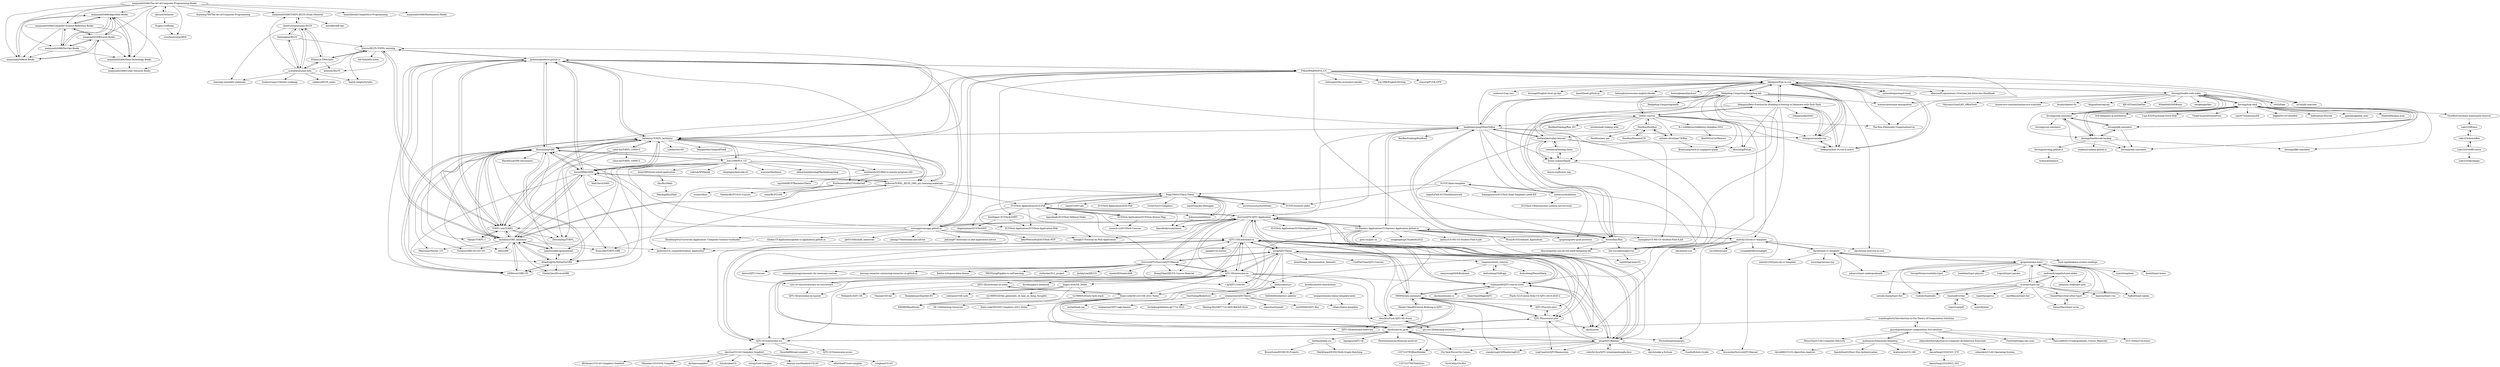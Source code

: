 digraph G {
"manjunath5496/The-Art-of-Computer-Programming-Books" -> "manjunath5496/Algorithm-Books"
"manjunath5496/The-Art-of-Computer-Programming-Books" -> "manjunath5496/Computer-Science-Reference-Books"
"manjunath5496/The-Art-of-Computer-Programming-Books" -> "manjunath5496/Linux-Books"
"manjunath5496/The-Art-of-Computer-Programming-Books" -> "djtrack16/thyme"
"manjunath5496/The-Art-of-Computer-Programming-Books" -> "manjunath5496/DevOps-Books"
"manjunath5496/The-Art-of-Computer-Programming-Books" -> "liujiming789/The-Art-of-Computer-Programming"
"manjunath5496/The-Art-of-Computer-Programming-Books" -> "manjunath5496/AI-Books"
"manjunath5496/The-Art-of-Computer-Programming-Books" -> "manjunath5496/Data-Technology-Books"
"manjunath5496/The-Art-of-Computer-Programming-Books" -> "manjunath5496/TOEFL-IELTS-Study-Material"
"manjunath5496/The-Art-of-Computer-Programming-Books" -> "manishbisht/Competitive-Programming" ["e"=1]
"manjunath5496/The-Art-of-Computer-Programming-Books" -> "manjunath5496/Mathematics-Books"
"manjunath5496/The-Art-of-Computer-Programming-Books" -> "srowhani/comp2804"
"Hedgehog-Computing/hedgehog-lab" -> "Hedgehog-Computing/math"
"Hedgehog-Computing/hedgehog-lab" -> "lidangzzz/Best-Practice-for-Building-A-Startup-in-Delaware-with-Tech-Tools"
"Hedgehog-Computing/hedgehog-lab" -> "lidangzzz/How-to-run"
"Hedgehog-Computing/hedgehog-lab" -> "lengfengwujing/IWantToRun"
"Hedgehog-Computing/hedgehog-lab" -> "huitaoshen/valley-beyond"
"Hedgehog-Computing/hedgehog-lab" -> "lidangzzz/canada-run"
"Hedgehog-Computing/hedgehog-lab" -> "skyzh/type-exercise-in-rust" ["e"=1]
"Hedgehog-Computing/hedgehog-lab" -> "boism-org/northpole"
"Hedgehog-Computing/hedgehog-lab" -> "bboczeng/why-you-do-not-need-hedgehog-lab"
"Hedgehog-Computing/hedgehog-lab" -> "lidangzzz/how-to-run-Q-and-A"
"Hedgehog-Computing/hedgehog-lab" -> "forrestbao/Run"
"Hedgehog-Computing/hedgehog-lab" -> "the-run-philosophy/run"
"Hedgehog-Computing/hedgehog-lab" -> "bboczeng/PyLab"
"Hedgehog-Computing/hedgehog-lab" -> "acacess/awesome-immigration" ["e"=1]
"Hedgehog-Computing/hedgehog-lab" -> "matchy233/chi-cv-template"
"F4bwDP6a6W/FLY_US" -> "Jackwire/Jackwire.github.io"
"F4bwDP6a6W/FLY_US" -> "zhanglj37/Tutorial-on-PhD-Application" ["e"=1]
"F4bwDP6a6W/FLY_US" -> "hehonghui/the-economist-ebooks" ["e"=1]
"F4bwDP6a6W/FLY_US" -> "zu1k/zlib-searcher" ["e"=1]
"F4bwDP6a6W/FLY_US" -> "xuxiaodong/usingcli-book" ["e"=1]
"F4bwDP6a6W/FLY_US" -> "csmsapp/csmsapp.github.io"
"F4bwDP6a6W/FLY_US" -> "yzy1996/English-Writing" ["e"=1]
"F4bwDP6a6W/FLY_US" -> "acacess/awesome-immigration" ["e"=1]
"F4bwDP6a6W/FLY_US" -> "Zhouzhiling/GRE"
"F4bwDP6a6W/FLY_US" -> "comwrg/FUCK-GFW" ["e"=1]
"F4bwDP6a6W/FLY_US" -> "laylalaisy/TOEFL_laylalaisy"
"F4bwDP6a6W/FLY_US" -> "eliaszon/Programmers-Overseas-Job-Interview-Handbook" ["e"=1]
"F4bwDP6a6W/FLY_US" -> "lidangzzz/How-to-run"
"F4bwDP6a6W/FLY_US" -> "liurui39660/3000"
"F4bwDP6a6W/FLY_US" -> "forrestbao/Run"
"huitaoshen/valley-beyond" -> "1e0ndavid/bozeng-zhihu"
"huitaoshen/valley-beyond" -> "boism-org/northpole"
"huitaoshen/valley-beyond" -> "the-run-philosophy/run"
"huitaoshen/valley-beyond" -> "bboczeng/PyLab"
"huitaoshen/valley-beyond" -> "lengfengwujing/IWantToRun"
"huitaoshen/valley-beyond" -> "forrestbao/Run"
"ilovexjp/health-code-index" -> "ilovexjp/trip-card"
"ilovexjp/health-code-index" -> "XJP-GIT/AntiZhaPian" ["e"=1]
"ilovexjp/health-code-index" -> "ilovexjp/ykm-simulator"
"ilovexjp/health-code-index" -> "ilovexjp/jkb-simulator"
"ilovexjp/health-code-index" -> "lidangzzz/How-to-run"
"ilovexjp/health-code-index" -> "zu1k/zlib-searcher" ["e"=1]
"ilovexjp/health-code-index" -> "The-Run-Philosophy-Organization/run" ["e"=1]
"ilovexjp/health-code-index" -> "tw93/Pake" ["e"=1]
"ilovexjp/health-code-index" -> "WhaleFell/SMSBoom" ["e"=1]
"ilovexjp/health-code-index" -> "net4people/bbs" ["e"=1]
"ilovexjp/health-code-index" -> "OdysseusYuan/LKY_OfficeTools" ["e"=1]
"ilovexjp/health-code-index" -> "immersive-translate/immersive-translate" ["e"=1]
"ilovexjp/health-code-index" -> "ilovexjp/healthcode-backup"
"ilovexjp/health-code-index" -> "ihciah/shadow-tls" ["e"=1]
"ilovexjp/health-code-index" -> "klzgrad/naiveproxy" ["e"=1]
"lidangzzz/How-to-run" -> "lidangzzz/how-to-run-Q-and-A"
"lidangzzz/How-to-run" -> "The-Run-Philosophy-Organization/run" ["e"=1]
"lidangzzz/How-to-run" -> "lidangzzz/canada-run"
"lidangzzz/How-to-run" -> "eliaszon/Programmers-Overseas-Job-Interview-Handbook" ["e"=1]
"lidangzzz/How-to-run" -> "better-run/run"
"lidangzzz/How-to-run" -> "yeahwu/v2ray-wss" ["e"=1]
"lidangzzz/How-to-run" -> "lidangzzz/Best-Practice-for-Building-A-Startup-in-Delaware-with-Tech-Tools"
"lidangzzz/How-to-run" -> "byoungd/English-level-up-tips" ["e"=1]
"lidangzzz/How-to-run" -> "haoel/haoel.github.io" ["e"=1]
"lidangzzz/How-to-run" -> "tw93/Pake" ["e"=1]
"lidangzzz/How-to-run" -> "ilovexjp/health-code-index"
"lidangzzz/How-to-run" -> "xuxiaodong/usingcli-book" ["e"=1]
"lidangzzz/How-to-run" -> "hehonghui/awesome-english-ebooks" ["e"=1]
"lidangzzz/How-to-run" -> "Hedgehog-Computing/hedgehog-lab"
"lidangzzz/How-to-run" -> "bumingbaipod/podcast" ["e"=1]
"SurviveSJTU/SurviveSJTUManual" -> "SurviveSJTU/SJTU-Application"
"SurviveSJTU/SurviveSJTUManual" -> "sjtug/SJTUThesis"
"SurviveSJTU/SurviveSJTUManual" -> "SJTU-SE/awesome-se"
"SurviveSJTU/SurviveSJTUManual" -> "SJTU-CSE/awesome-cs"
"SurviveSJTU/SurviveSJTUManual" -> "conanhujinming/comments-for-awesome-courses" ["e"=1]
"SurviveSJTU/SurviveSJTUManual" -> "SUSTech-Application/2019-Fall"
"SurviveSJTU/SurviveSJTUManual" -> "missing-semester-cn/missing-semester-cn.github.io" ["e"=1]
"SurviveSJTU/SurviveSJTUManual" -> "kxxwz/SJTU-Courses" ["e"=1]
"SurviveSJTU/SurviveSJTUManual" -> "c-hj/SJTU-Courses" ["e"=1]
"SurviveSJTU/SurviveSJTUManual" -> "Keldos-Li/typora-latex-theme" ["e"=1]
"SurviveSJTU/SurviveSJTUManual" -> "PKUFlyingPig/pku-cs-self-learning" ["e"=1]
"SurviveSJTU/SurviveSJTUManual" -> "stellarkey/912_project" ["e"=1]
"SurviveSJTU/SurviveSJTUManual" -> "ZhangYikaii/NJUCS-Course-Material" ["e"=1]
"SurviveSJTU/SurviveSJTUManual" -> "JackeyLea/NJUCS" ["e"=1]
"SurviveSJTU/SurviveSJTUManual" -> "xiaolei565/aimto408" ["e"=1]
"ilovexjp/healthcode-backup" -> "ilovexjp/trip-card"
"ilovexjp/healthcode-backup" -> "ilovexjp/ilovexjp.github.io"
"ilovexjp/healthcode-backup" -> "ilovexjp/ykm-simulator"
"ilovexjp/healthcode-backup" -> "ilovexjp/skm-simulator"
"ilovexjp/healthcode-backup" -> "ilovexjp/jkb-simulator"
"ilovexjp/healthcode-backup" -> "ilovexjp/tfjkt-simulator"
"ilovexjp/healthcode-backup" -> "yuekma/yuekma.github.io"
"MXWXZ/sjtu-automata" -> "SJTU-Plus/course-plus"
"MXWXZ/sjtu-automata" -> "skyzh/canvas_grab"
"MXWXZ/sjtu-automata" -> "wanderingd19/WanderingD19"
"MXWXZ/sjtu-automata" -> "Daniel-ChenJH/Course-Bullying-in-SJTU"
"MXWXZ/sjtu-automata" -> "SJTU-Plus/sjtu-plus"
"MXWXZ/sjtu-automata" -> "Galaxies99/SJTU-course-notes"
"MXWXZ/sjtu-automata" -> "SJTU-CSE/awesome-cs"
"SJTU-CSE/awesome-cs" -> "Galaxies99/SJTU-course-notes"
"SJTU-CSE/awesome-cs" -> "SJTU-SE/awesome-se"
"SJTU-CSE/awesome-cs" -> "MXWXZ/sjtu-automata"
"SJTU-CSE/awesome-cs" -> "sjtug/SJTUBeamer"
"SJTU-CSE/awesome-cs" -> "SurviveSJTU/SJTU-Application"
"SJTU-CSE/awesome-cs" -> "sjtu-se-courseware/sjtu-se-courseware"
"SJTU-CSE/awesome-cs" -> "skyzh/canvas_grab"
"SJTU-CSE/awesome-cs" -> "skyzh/notes"
"SJTU-CSE/awesome-cs" -> "kxxwz/SJTU-Courses" ["e"=1]
"SJTU-CSE/awesome-cs" -> "SJTU-Plus/course-plus"
"SJTU-CSE/awesome-cs" -> "SJTU-SCS/awesome-scs"
"SJTU-CSE/awesome-cs" -> "pangbo13/Courses"
"SJTU-CSE/awesome-cs" -> "c-hj/SJTU-Courses" ["e"=1]
"SJTU-CSE/awesome-cs" -> "sjtug/SJTUThesis"
"SJTU-CSE/awesome-cs" -> "SJTU-Plus/sjtu-plus"
"CS-Masters-Application/CS-Masters-Application.github.io" -> "SurviveSJTU/SJTU-Application"
"CS-Masters-Application/CS-Masters-Application.github.io" -> "matchy233/chi-cv-template"
"CS-Masters-Application/CS-Masters-Application.github.io" -> "lengfengwujing/IWantToRun"
"CS-Masters-Application/CS-Masters-Application.github.io" -> "upupming/new-grad-positions" ["e"=1]
"CS-Masters-Application/CS-Masters-Application.github.io" -> "yiyangiliu/US-MS-CS-Student-Find-A-Job"
"CS-Masters-Application/CS-Masters-Application.github.io" -> "Wuziyi616/Graduate_Application" ["e"=1]
"CS-Masters-Application/CS-Masters-Application.github.io" -> "Kami-code/SE124-CSE-2021-Notes"
"CS-Masters-Application/CS-Masters-Application.github.io" -> "gsoc-cn/gsoc-cn" ["e"=1]
"CS-Masters-Application/CS-Masters-Application.github.io" -> "forrestbao/Run"
"CS-Masters-Application/CS-Masters-Application.github.io" -> "shenhliu/Fuck-SJTU-ML-Exam"
"CS-Masters-Application/CS-Masters-Application.github.io" -> "Galaxies99/SJTU-course-notes"
"CS-Masters-Application/CS-Masters-Application.github.io" -> "zengkaipeng/CSLabInfo2022" ["e"=1]
"CS-Masters-Application/CS-Masters-Application.github.io" -> "sjtug/SJTUBeamer"
"CS-Masters-Application/CS-Masters-Application.github.io" -> "wph95/bayarea101"
"CS-Masters-Application/CS-Masters-Application.github.io" -> "ianliuy/US-MS-CS-Student-Find-A-Job"
"FemRun/FemRun" -> "FemRun/FeministCN"
"FemRun/FemRun" -> "alibaba-developer78/Run"
"FemRun/FemRun" -> "FemRun/new-pac"
"FemRun/FemRun" -> "better-run/run"
"Jackwire/Jackwire.github.io" -> "TOEFL-win/TOEFL"
"Jackwire/Jackwire.github.io" -> "lymzzu/IELTS-TOFEL-learning"
"Jackwire/Jackwire.github.io" -> "Zhouzhiling/GRE"
"Jackwire/Jackwire.github.io" -> "laylalaisy/TOEFL_laylalaisy"
"Jackwire/Jackwire.github.io" -> "Jackwire/US_computerScience_application"
"Jackwire/Jackwire.github.io" -> "MJingv/TOEFL-1"
"Jackwire/Jackwire.github.io" -> "LER0ever/GRE-CN"
"Jackwire/Jackwire.github.io" -> "laylalaisy/GRE_laylalaisy"
"Jackwire/Jackwire.github.io" -> "liurui39660/3000"
"Jackwire/Jackwire.github.io" -> "csmsapp/csmsapp.github.io"
"Jackwire/Jackwire.github.io" -> "F4bwDP6a6W/FLY_US"
"Jackwire/Jackwire.github.io" -> "AtlantixJJ/My30DayForGRE"
"TOEFL-win/TOEFL" -> "Jackwire/Jackwire.github.io"
"TOEFL-win/TOEFL" -> "laylalaisy/TOEFL_laylalaisy"
"TOEFL-win/TOEFL" -> "MJingv/TOEFL-1"
"TOEFL-win/TOEFL" -> "lymzzu/IELTS-TOFEL-learning"
"TOEFL-win/TOEFL" -> "Zhouzhiling/GRE"
"TOEFL-win/TOEFL" -> "Jackwire/US_computerScience_application"
"TOEFL-win/TOEFL" -> "laylalaisy/GRE_laylalaisy"
"TOEFL-win/TOEFL" -> "Zhouzhiling/TOEFL"
"fanhongtao/IELTS" -> "ucatal/awesome-ielts"
"fanhongtao/IELTS" -> "shah0150/awesome-IELTS"
"fanhongtao/IELTS" -> "lymzzu/IELTS-TOFEL-learning"
"better-run/run" -> "alibaba-developer78/Run"
"better-run/run" -> "FemRun/FemRun"
"better-run/run" -> "forrestbao/Run"
"better-run/run" -> "lidangzzz/How-to-run"
"better-run/run" -> "lidangzzz/Best-Practice-for-Building-A-Startup-in-Delaware-with-Tech-Tools"
"better-run/run" -> "lidangzzz/how-to-run-Q-and-A"
"better-run/run" -> "The-Run-Philosophy-Organization/run" ["e"=1]
"better-run/run" -> "BranLiang/work-in-singapore-guide"
"better-run/run" -> "R-r-riddikulus/riddikulus-shanghai-2022"
"better-run/run" -> "huitaoshen/valley-beyond"
"better-run/run" -> "ixinzhi/male-wakeup-wiki" ["e"=1]
"better-run/run" -> "BaoBaoDualang/Run_EU" ["e"=1]
"better-run/run" -> "lidangzzz/canada-run"
"better-run/run" -> "lengfengwujing/IWantToRun"
"sjtug/SJTUThesis" -> "sjtug/SJTUBeamer"
"sjtug/SJTUThesis" -> "SJTU-SE/awesome-se"
"sjtug/SJTUThesis" -> "SurviveSJTU/SurviveSJTUManual"
"sjtug/SJTUThesis" -> "SJTU-CSE/awesome-cs"
"sjtug/SJTUThesis" -> "Galaxies99/SJTU-course-notes"
"sjtug/SJTUThesis" -> "MXWXZ/sjtu-automata"
"sjtug/SJTUThesis" -> "SurviveSJTU/SJTU-Application"
"sjtug/SJTUThesis" -> "skyzh/canvas_grab"
"sjtug/SJTUThesis" -> "SJTU-SCS/awesome-scs"
"sjtug/SJTUThesis" -> "c-hj/SJTU-Courses" ["e"=1]
"sjtug/SJTUThesis" -> "laohyx/electsys"
"sjtug/SJTUThesis" -> "bcmi/Image_Harmonization_Datasets" ["e"=1]
"sjtug/SJTUThesis" -> "LinguoLi/mnist_tutorial"
"sjtug/SJTUThesis" -> "CoolPhilChen/SJTU-Courses" ["e"=1]
"sjtug/SJTUThesis" -> "SJTU-Plus/course-plus"
"Daniel-ChenJH/Course-Bullying-in-SJTU" -> "MXWXZ/sjtu-automata"
"Daniel-ChenJH/Course-Bullying-in-SJTU" -> "SJTU-SE/awesome-interview"
"Daniel-ChenJH/Course-Bullying-in-SJTU" -> "shenhliu/Fuck-SJTU-ML-Exam"
"ilovexjp/trip-card" -> "ilovexjp/healthcode-backup"
"ilovexjp/trip-card" -> "ilovexjp/jkb-simulator"
"ilovexjp/trip-card" -> "ilovexjp/health-code-index"
"ilovexjp/trip-card" -> "ilovexjp/ykm-simulator"
"ilovexjp/trip-card" -> "ilovexjp/skm-simulator"
"ilovexjp/trip-card" -> "lwd-temp/anti-ip-attribution" ["e"=1]
"ilovexjp/trip-card" -> "I-am-R-E/Functional-Store-Hub" ["e"=1]
"ilovexjp/trip-card" -> "OverflowCat/zhihu-watermark-remover"
"ilovexjp/trip-card" -> "VirgilClyne/GetSomeFries" ["e"=1]
"ilovexjp/trip-card" -> "ilovexjp/tfjkt-simulator"
"ilovexjp/trip-card" -> "yqc007/QuantumultX" ["e"=1]
"ilovexjp/trip-card" -> "ddgksf2013/Cuttlefish" ["e"=1]
"ilovexjp/trip-card" -> "Infatuation-Fei/rule" ["e"=1]
"ilovexjp/trip-card" -> "pplulee/appleid_auto" ["e"=1]
"ilovexjp/trip-card" -> "ManfredHu/gua-area" ["e"=1]
"iydon/sustechthesis" -> "SUSTech-CRA/awesome-sustech-service-tools"
"iydon/sustechthesis" -> "SUSTC/latex-template"
"laylalaisy/TOEFL_laylalaisy" -> "laylalaisy/GRE_laylalaisy"
"laylalaisy/TOEFL_laylalaisy" -> "TOEFL-win/TOEFL"
"laylalaisy/TOEFL_laylalaisy" -> "xiaolai/twe185" ["e"=1]
"laylalaisy/TOEFL_laylalaisy" -> "Jackwire/Jackwire.github.io"
"laylalaisy/TOEFL_laylalaisy" -> "Zhouzhiling/TOEFL"
"laylalaisy/TOEFL_laylalaisy" -> "Zhouzhiling/GRE"
"laylalaisy/TOEFL_laylalaisy" -> "Jackwire/TOFEL_IELTS_GRE_my-Learning-materials-"
"laylalaisy/TOEFL_laylalaisy" -> "KunyuHe/TOEFL-GRE"
"laylalaisy/TOEFL_laylalaisy" -> "yihui-he/TOEFL-10000-0"
"laylalaisy/TOEFL_laylalaisy" -> "liurui39660/3000"
"laylalaisy/TOEFL_laylalaisy" -> "hot13399/FLY_US"
"laylalaisy/TOEFL_laylalaisy" -> "lymzzu/IELTS-TOFEL-learning"
"laylalaisy/TOEFL_laylalaisy" -> "EtoDemerzel0427/GoAbroad"
"laylalaisy/TOEFL_laylalaisy" -> "wenhanshi/2018fall-cs-master-program-info"
"laylalaisy/TOEFL_laylalaisy" -> "Mangosteen-Yang/xdfToefl"
"manjunath5496/Computer-Science-Reference-Books" -> "manjunath5496/Algorithm-Books"
"manjunath5496/Computer-Science-Reference-Books" -> "manjunath5496/Linux-Books"
"manjunath5496/Computer-Science-Reference-Books" -> "manjunath5496/AI-Books"
"manjunath5496/Computer-Science-Reference-Books" -> "manjunath5496/DevOps-Books"
"manjunath5496/Computer-Science-Reference-Books" -> "manjunath5496/Data-Technology-Books"
"Lakr233/Kimis" -> "Lakr233/ActionBee"
"EthanLin-TWer/ielts" -> "shah0150/awesome-IELTS"
"EthanLin-TWer/ielts" -> "kbtxwer/IELTS"
"EthanLin-TWer/ielts" -> "lymzzu/IELTS-TOFEL-learning"
"EthanLin-TWer/ielts" -> "ucatal/awesome-ielts"
"shah0150/awesome-IELTS" -> "ucatal/awesome-ielts"
"shah0150/awesome-IELTS" -> "EthanLin-TWer/ielts"
"shah0150/awesome-IELTS" -> "manjunath5496/TOEFL-IELTS-Study-Material"
"shah0150/awesome-IELTS" -> "learning-zone/ielts-materials"
"shah0150/awesome-IELTS" -> "fanhongtao/IELTS"
"ucatal/awesome-ielts" -> "shah0150/awesome-IELTS"
"ucatal/awesome-ielts" -> "EthanLin-TWer/ielts"
"ucatal/awesome-ielts" -> "fanhongtao/IELTS"
"ucatal/awesome-ielts" -> "manjunath5496/TOEFL-IELTS-Study-Material"
"ucatal/awesome-ielts" -> "lymzzu/IELTS-TOFEL-learning"
"ucatal/awesome-ielts" -> "luuductrung1234/ielts-roadmap"
"ucatal/awesome-ielts" -> "learning-zone/ielts-materials"
"ucatal/awesome-ielts" -> "linesh-simplicity/ielts"
"ucatal/awesome-ielts" -> "zxdawn/IELTS_notes"
"weijianwen/SJTUThesis" -> "laohyx/electsys"
"weijianwen/SJTUThesis" -> "zry656565/SJTU-Bus"
"weijianwen/SJTUThesis" -> "weijianwen/SJTU-logo-banner"
"weijianwen/SJTUThesis" -> "hushidong/biblatex-gb7714-2015" ["e"=1]
"weijianwen/SJTUThesis" -> "stfairy/thesis-template"
"weijianwen/SJTUThesis" -> "Haixing-Hu/GBT7714-2005-BibTeX-Style" ["e"=1]
"weijianwen/SJTUThesis" -> "chenshuo/typeset" ["e"=1]
"forrestbao/Run" -> "lengfengwujing/IWantToRun"
"forrestbao/Run" -> "better-run/run"
"forrestbao/Run" -> "Jackwire/US_computerScience_application"
"forrestbao/Run" -> "the-run-philosophy/run"
"forrestbao/Run" -> "bboczeng/why-you-do-not-need-hedgehog-lab"
"ilovexjp/jkb-simulator" -> "ilovexjp/skm-simulator"
"ilovexjp/jkb-simulator" -> "ilovexjp/trip-card"
"ilovexjp/jkb-simulator" -> "ilovexjp/healthcode-backup"
"ilovexjp/jkb-simulator" -> "ilovexjp/ykm-simulator"
"lidangzzz/Best-Practice-for-Building-A-Startup-in-Delaware-with-Tech-Tools" -> "lidangzzz/canada-run"
"lidangzzz/Best-Practice-for-Building-A-Startup-in-Delaware-with-Tech-Tools" -> "lidangzzz/how-to-run-Q-and-A"
"lidangzzz/Best-Practice-for-Building-A-Startup-in-Delaware-with-Tech-Tools" -> "the-run-philosophy/run"
"lidangzzz/Best-Practice-for-Building-A-Startup-in-Delaware-with-Tech-Tools" -> "lidangzzz/How-to-run"
"lidangzzz/Best-Practice-for-Building-A-Startup-in-Delaware-with-Tech-Tools" -> "Hedgehog-Computing/hedgehog-lab"
"lidangzzz/Best-Practice-for-Building-A-Startup-in-Delaware-with-Tech-Tools" -> "better-run/run"
"lidangzzz/Best-Practice-for-Building-A-Startup-in-Delaware-with-Tech-Tools" -> "boism-org/northpole"
"lidangzzz/Best-Practice-for-Building-A-Startup-in-Delaware-with-Tech-Tools" -> "lidangzzz/fastDAO"
"lidangzzz/Best-Practice-for-Building-A-Startup-in-Delaware-with-Tech-Tools" -> "forrestbao/Run"
"lidangzzz/Best-Practice-for-Building-A-Startup-in-Delaware-with-Tech-Tools" -> "bboczeng/PyLab"
"zkysfls/20fall-" -> "Haicang/fdu20fall"
"djtrack16/thyme" -> "manjunath5496/The-Art-of-Computer-Programming-Books"
"djtrack16/thyme" -> "Eugen123/Books"
"skyzh/typst-cv-template" -> "matchy233/chi-cv-template"
"skyzh/typst-cv-template" -> "matchy233/typst-chi-cv-template"
"skyzh/typst-cv-template" -> "wusyong/resume.typ"
"skyzh/typst-cv-template" -> "qjcg/awesome-typst"
"skyzh/typst-cv-template" -> "Sunt-ing/database-system-readings" ["e"=1]
"skyzh/typst-cv-template" -> "johanvx/typst-undergradmath"
"liurui39660/3000" -> "Zhouzhiling/GRE"
"liurui39660/3000" -> "LER0ever/GRE-CN"
"liurui39660/3000" -> "laylalaisy/GRE_laylalaisy"
"liurui39660/3000" -> "laylalaisy/TOEFL_laylalaisy"
"liurui39660/3000" -> "Mad-Devil/3000"
"liurui39660/3000" -> "Jackwire/Jackwire.github.io"
"liurui39660/3000" -> "Jackwire/TOFEL_IELTS_GRE_my-Learning-materials-"
"liurui39660/3000" -> "AtlantixJJ/My30DayForGRE"
"liurui39660/3000" -> "TOEFL-win/TOEFL"
"LER0ever/GRE-CN" -> "laylalaisy/GRE_laylalaisy"
"LER0ever/GRE-CN" -> "Zhouzhiling/GRE"
"LER0ever/GRE-CN" -> "AtlantixJJ/My30DayForGRE"
"mathiasuy/Soluciones-Klenberg" -> "kratos4ever/CS-180"
"mathiasuy/Soluciones-Klenberg" -> "AaronYang2333/CSCI_570"
"mathiasuy/Soluciones-Klenberg" -> "davie890/CS102-Algorithm-Analysis"
"mathiasuy/Soluciones-Klenberg" -> "gaurangsaini/sipser-computation-3rd-solutions"
"mathiasuy/Soluciones-Klenberg" -> "SparkShen02/Easy-Duo-Authentication"
"lengfengwujing/IWantToRun" -> "forrestbao/Run"
"lengfengwujing/IWantToRun" -> "CS-Masters-Application/CS-Masters-Application.github.io"
"lengfengwujing/IWantToRun" -> "the-run-philosophy/run"
"lengfengwujing/IWantToRun" -> "BaoBaoDualang/RunRoad"
"lengfengwujing/IWantToRun" -> "Hedgehog-Computing/hedgehog-lab"
"lengfengwujing/IWantToRun" -> "huitaoshen/valley-beyond"
"lengfengwujing/IWantToRun" -> "boism-org/northpole"
"lengfengwujing/IWantToRun" -> "yiyangiliu/US-MS-CS-Student-Find-A-Job"
"lengfengwujing/IWantToRun" -> "Jackwire/Jackwire.github.io"
"lengfengwujing/IWantToRun" -> "lidangzzz/How-to-run"
"lengfengwujing/IWantToRun" -> "lidangzzz/canada-run"
"lengfengwujing/IWantToRun" -> "SurviveSJTU/SJTU-Application"
"lengfengwujing/IWantToRun" -> "laylalaisy/TOEFL_laylalaisy"
"lengfengwujing/IWantToRun" -> "zhanglj37/Tutorial-on-PhD-Application" ["e"=1]
"lengfengwujing/IWantToRun" -> "upupming/new-grad-positions" ["e"=1]
"csmsapp/csmsapp.github.io" -> "SurviveSJTU/SJTU-Application"
"csmsapp/csmsapp.github.io" -> "Jackwire/Jackwire.github.io"
"csmsapp/csmsapp.github.io" -> "jedyang97/awesome-cs-phd-application-advice" ["e"=1]
"csmsapp/csmsapp.github.io" -> "ZhenbangYou/University-Application--Computer-Science-Graduates-" ["e"=1]
"csmsapp/csmsapp.github.io" -> "Global-CS-application/global-cs-application.github.io" ["e"=1]
"csmsapp/csmsapp.github.io" -> "pb0316/thuhole_memories" ["e"=1]
"csmsapp/csmsapp.github.io" -> "F4bwDP6a6W/FLY_US"
"csmsapp/csmsapp.github.io" -> "zhanglj37/Tutorial-on-PhD-Application" ["e"=1]
"csmsapp/csmsapp.github.io" -> "Jackwire/US_computerScience_application"
"csmsapp/csmsapp.github.io" -> "SJTU-CSE/awesome-cs"
"csmsapp/csmsapp.github.io" -> "Zhouzhiling/GRE"
"csmsapp/csmsapp.github.io" -> "liurui39660/3000"
"csmsapp/csmsapp.github.io" -> "pliang279/awesome-phd-advice" ["e"=1]
"MJingv/TOEFL-1" -> "TOEFL-win/TOEFL"
"Zhouzhiling/GRE" -> "laylalaisy/GRE_laylalaisy"
"Zhouzhiling/GRE" -> "LER0ever/GRE-CN"
"Zhouzhiling/GRE" -> "Jackwire/Jackwire.github.io"
"Zhouzhiling/GRE" -> "AtlantixJJ/My30DayForGRE"
"Zhouzhiling/GRE" -> "TOEFL-win/TOEFL"
"Zhouzhiling/GRE" -> "liurui39660/3000"
"Zhouzhiling/GRE" -> "laylalaisy/TOEFL_laylalaisy"
"Zhouzhiling/GRE" -> "Zhouzhiling/TOEFL"
"Zhouzhiling/GRE" -> "Maecenas/Master_US"
"Zhouzhiling/GRE" -> "HaroldLiuJ/GRE-Documents"
"Zhouzhiling/GRE" -> "jaimezwalker/grematerial"
"Zhouzhiling/GRE" -> "hot13399/FLY_US"
"Zhouzhiling/GRE" -> "YuYanzy/GRE-GO-GO-GO-"
"Zhouzhiling/GRE" -> "xbfu/GRE"
"Zhouzhiling/GRE" -> "Jackwire/TOFEL_IELTS_GRE_my-Learning-materials-"
"SUSTech-Application/2019-Fall" -> "Peng-YM/SUSTech-Thesis"
"SUSTech-Application/2019-Fall" -> "SurviveSJTU/SJTU-Application"
"SUSTech-Application/2019-Fall" -> "SUSTech-Application/SUSTech-Alumni-Map"
"SUSTech-Application/2019-Fall" -> "SUSTech-Application/SUSTech-Application-Wiki"
"SUSTech-Application/2019-Fall" -> "shigexiaohao/SUSTechWtf"
"SUSTech-Application/2019-Fall" -> "Intelligent-SUSTech/ZHXY"
"SUSTech-Application/2019-Fall" -> "sustech-sz/SUSTech-Courses"
"SUSTech-Application/2019-Fall" -> "Spacebody/SUSTech-Defense-Slides"
"SUSTech-Application/2019-Fall" -> "Spacebody/sustcthesis"
"SUSTech-Application/2019-Fall" -> "Iydon/sustechthesis"
"SurviveSJTU/SJTU-Application" -> "SurviveSJTU/SurviveSJTUManual"
"SurviveSJTU/SJTU-Application" -> "SUSTech-Application/2019-Fall"
"SurviveSJTU/SJTU-Application" -> "SJTU-CSE/awesome-cs"
"SurviveSJTU/SJTU-Application" -> "SUSTech-Application/SUSTechapplication"
"SurviveSJTU/SJTU-Application" -> "brucechin/SurviveSJTUManual"
"SurviveSJTU/SJTU-Application" -> "CS-Masters-Application/CS-Masters-Application.github.io"
"SurviveSJTU/SJTU-Application" -> "sjtug/SJTUBeamer"
"SurviveSJTU/SJTU-Application" -> "csmsapp/csmsapp.github.io"
"SurviveSJTU/SJTU-Application" -> "ZhangYikaii/NJUCS-Course-Material" ["e"=1]
"SurviveSJTU/SJTU-Application" -> "SJTU-Plus/course-plus"
"SurviveSJTU/SJTU-Application" -> "sjtug/SJTUThesis"
"SurviveSJTU/SJTU-Application" -> "SJTU-SE/awesome-se"
"SurviveSJTU/SJTU-Application" -> "TOEFL-win/TOEFL"
"SurviveSJTU/SJTU-Application" -> "SJTU-SCS/awesome-scs"
"SurviveSJTU/SJTU-Application" -> "shenhliu/Fuck-SJTU-ML-Exam"
"colorful-liyu/SJTU-ziranbianzhengfa-docs" -> "sjtug/SJTUBeamer"
"yihui-he/TOEFL-10000-0" -> "laylalaisy/TOEFL_laylalaisy"
"yihui-he/TOEFL-10000-0" -> "Zhouzhiling/TOEFL"
"yihui-he/TOEFL-10000-0" -> "yihui-he/TOEFL-10000-5"
"yihui-he/TOEFL-10000-0" -> "TOEFL-win/TOEFL"
"gaurangsaini/sipser-computation-3rd-solutions" -> "ryandougherty/Introduction-to-the-Theory-of-Computation-Solutions"
"gaurangsaini/sipser-computation-3rd-solutions" -> "mathiasuy/Soluciones-Klenberg"
"gaurangsaini/sipser-computation-3rd-solutions" -> "cebarobot/Introduction-to-Computer-Architecture-Exercises"
"gaurangsaini/sipser-computation-3rd-solutions" -> "TimeSea05/gpa-calc-ucas"
"gaurangsaini/sipser-computation-3rd-solutions" -> "Therock90421/Undergraduate_Course_Materials"
"gaurangsaini/sipser-computation-3rd-solutions" -> "GUC-Notes/CS4-notes"
"gaurangsaini/sipser-computation-3rd-solutions" -> "RenzoTsai/UCAS-Computer-Network"
"hot13399/FLY_US" -> "laylalaisy/TOEFL_laylalaisy"
"hot13399/FLY_US" -> "wenhanshi/2018fall-cs-master-program-info"
"hot13399/FLY_US" -> "Zhouzhiling/GRE"
"hot13399/FLY_US" -> "AtlantixJJ/My30DayForGRE"
"hot13399/FLY_US" -> "jaimezwalker/grematerial"
"hot13399/FLY_US" -> "laylalaisy/GRE_laylalaisy"
"hot13399/FLY_US" -> "liurui39660/3000"
"hot13399/FLY_US" -> "Jackwire/TOFEL_IELTS_GRE_my-Learning-materials-"
"hot13399/FLY_US" -> "wdxtub/WDXpeak" ["e"=1]
"hot13399/FLY_US" -> "ArayCHN/Grad-school-application"
"hot13399/FLY_US" -> "LER0ever/GRE-CN"
"hot13399/FLY_US" -> "skygragon/leetcode-cli" ["e"=1]
"hot13399/FLY_US" -> "EtoDemerzel0427/GoAbroad"
"hot13399/FLY_US" -> "xueruini/thuthesis" ["e"=1]
"hot13399/FLY_US" -> "allmachinelearning/MachineLearning" ["e"=1]
"Jackwire/TOFEL_IELTS_GRE_my-Learning-materials-" -> "laylalaisy/TOEFL_laylalaisy"
"Jackwire/TOFEL_IELTS_GRE_my-Learning-materials-" -> "laylalaisy/GRE_laylalaisy"
"Jackwire/TOFEL_IELTS_GRE_my-Learning-materials-" -> "Peng-YM/SUSTech-Thesis"
"Jackwire/TOFEL_IELTS_GRE_my-Learning-materials-" -> "liurui39660/3000"
"Jackwire/TOFEL_IELTS_GRE_my-Learning-materials-" -> "SUSTech-Application/2019-Fall"
"Jackwire/TOFEL_IELTS_GRE_my-Learning-materials-" -> "KunyuHe/TOEFL-GRE"
"OverflowCat/zhihu-watermark-remover" -> "Lakr233/Kimis"
"Intelligent-SUSTech/ZHXY" -> "SUSTech-Application/SUSTech-Application-Wiki"
"Intelligent-SUSTech/ZHXY" -> "shigexiaohao/SUSTechWtf"
"LinguoLi/mnist_tutorial" -> "duducheng/2048-api"
"LinguoLi/mnist_tutorial" -> "duducheng/DenseSharp"
"LinguoLi/mnist_tutorial" -> "seanywang0408/Kickstart"
"tx19980520/the_generality_of_mao_ze_dong_thoughts" -> "WXM99/ReadNotes"
"SUSTech-Application/SUSTech-Alumni-Map" -> "sustech-sz/SUSTech-Courses"
"shigexiaohao/SUSTechWtf" -> "JohnWestonNull/SUSTech.WTF"
"laylalaisy/GRE_laylalaisy" -> "laylalaisy/TOEFL_laylalaisy"
"laylalaisy/GRE_laylalaisy" -> "Zhouzhiling/GRE"
"laylalaisy/GRE_laylalaisy" -> "LER0ever/GRE-CN"
"laylalaisy/GRE_laylalaisy" -> "jaimezwalker/grematerial"
"laylalaisy/GRE_laylalaisy" -> "Maecenas/Master_US"
"laylalaisy/GRE_laylalaisy" -> "AtlantixJJ/My30DayForGRE"
"laylalaisy/GRE_laylalaisy" -> "KunyuHe/TOEFL-GRE"
"laylalaisy/GRE_laylalaisy" -> "YuYanzy/GRE-GO-GO-GO-"
"laylalaisy/GRE_laylalaisy" -> "liurui39660/3000"
"laylalaisy/GRE_laylalaisy" -> "GindaChen/DivorceGRE"
"laylalaisy/GRE_laylalaisy" -> "xbfu/GRE"
"laylalaisy/GRE_laylalaisy" -> "TOEFL-win/TOEFL"
"laylalaisy/GRE_laylalaisy" -> "Jackwire/Jackwire.github.io"
"laylalaisy/GRE_laylalaisy" -> "Jackwire/TOFEL_IELTS_GRE_my-Learning-materials-"
"lidangzzz/how-to-run-Q-and-A" -> "lidangzzz/canada-run"
"lidangzzz/how-to-run-Q-and-A" -> "lidangzzz/How-to-run"
"lidangzzz/how-to-run-Q-and-A" -> "lidangzzz/Best-Practice-for-Building-A-Startup-in-Delaware-with-Tech-Tools"
"sjtug/SJTUBeamer" -> "sjtug/SJTUThesis"
"sjtug/SJTUBeamer" -> "skyzh/canvas_grab"
"sjtug/SJTUBeamer" -> "SJTU-Plus/course-plus"
"sjtug/SJTUBeamer" -> "SJTU-CSE/awesome-cs"
"sjtug/SJTUBeamer" -> "skyzh/make-a-fortune"
"sjtug/SJTUBeamer" -> "Galaxies99/SJTU-course-notes"
"sjtug/SJTUBeamer" -> "MXWXZ/sjtu-automata"
"sjtug/SJTUBeamer" -> "colorful-liyu/SJTU-ziranbianzhengfa-docs"
"sjtug/SJTUBeamer" -> "1357310795/JboxWebdav"
"sjtug/SJTUBeamer" -> "Gun9niR/Auto-Grade"
"sjtug/SJTUBeamer" -> "brucechin/SurviveSJTUManual"
"sjtug/SJTUBeamer" -> "wanderingd19/WanderingD19"
"sjtug/SJTUBeamer" -> "LogCreative/SJTUBeamermin"
"sjtug/SJTUBeamer" -> "SurviveSJTU/SJTU-Application"
"sjtug/SJTUBeamer" -> "Chi-Task-Force/Chi-Corpus"
"ilovexjp/ykm-simulator" -> "ilovexjp/healthcode-backup"
"ilovexjp/ykm-simulator" -> "ilovexjp/ssm-simulator"
"ilovexjp/ykm-simulator" -> "ilovexjp/skm-simulator"
"ilovexjp/ykm-simulator" -> "ilovexjp/trip-card"
"ilovexjp/ykm-simulator" -> "ilovexjp/jkb-simulator"
"ilovexjp/ykm-simulator" -> "ilovexjp/health-code-index"
"the-run-philosophy/run" -> "wph95/bayarea101"
"Lakr233/SwiftCourse" -> "Lakr233/ActionBee"
"Lakr233/SwiftCourse" -> "Lakr233/Axchange"
"AtlantixJJ/My30DayForGRE" -> "Zhouzhiling/GRE"
"AtlantixJJ/My30DayForGRE" -> "LER0ever/GRE-CN"
"AtlantixJJ/My30DayForGRE" -> "laylalaisy/GRE_laylalaisy"
"AtlantixJJ/My30DayForGRE" -> "jaimezwalker/grematerial"
"AtlantixJJ/My30DayForGRE" -> "GindaChen/DivorceGRE"
"laohyx/electsys" -> "fztfztfztfzt/electsys-splinter"
"laohyx/electsys" -> "SeniYuting/BookStore"
"laohyx/electsys" -> "weijianwen/SJTUThesis"
"Chi-Task-Force/Chi-Corpus" -> "YoruCathy/Chi-Bot"
"Galaxies99/SJTU-course-notes" -> "skyzh/notes"
"Galaxies99/SJTU-course-notes" -> "SJTU-CSE/awesome-cs"
"Galaxies99/SJTU-course-notes" -> "skyzh/awesome-cs"
"Galaxies99/SJTU-course-notes" -> "SeanChao/iMagicSJTU"
"Galaxies99/SJTU-course-notes" -> "Flash-321/Course-Note-CS-SJTU-2019-2020-2"
"Galaxies99/SJTU-course-notes" -> "MXWXZ/sjtu-automata"
"SJTU-Plus/sjtu-plus" -> "SJTU-Plus/course-plus"
"SJTU-SCS/awesome-scs" -> "SJTU-SCS/awesome-ncsisc"
"SJTU-SCS/awesome-scs" -> "skyzh/canvas_grab"
"SJTU-SCS/awesome-scs" -> "skyzluo/CS143-Compilers-Stanford"
"SJTU-SCS/awesome-scs" -> "Snowfall99/seal-compiler"
"SJTU-SCS/awesome-scs" -> "SJTU-CSE/awesome-cs"
"skyzluo/CS143-Compilers-Stanford" -> "Anarion-zuo/Stanford-CS143"
"skyzluo/CS143-Compilers-Stanford" -> "afterthat97/cool-compiler" ["e"=1]
"skyzluo/CS143-Compilers-Stanford" -> "songhan/CS143"
"skyzluo/CS143-Compilers-Stanford" -> "dfridman1/CS143-Compilers-Stanford"
"skyzluo/CS143-Compilers-Stanford" -> "SJTU-SCS/awesome-scs"
"skyzluo/CS143-Compilers-Stanford" -> "Vbhaskar125/COOL-Compiler"
"skyzluo/CS143-Compilers-Stanford" -> "dychen/compilers"
"skyzluo/CS143-Compilers-Stanford" -> "lishuhuakai/CS"
"skyzluo/CS143-Compilers-Stanford" -> "tuituji/Cool-Compiler"
"wenhanshi/2018fall-cs-master-program-info" -> "sqyx008/BUPTBachelorThesis" ["e"=1]
"wenhanshi/2018fall-cs-master-program-info" -> "EtoDemerzel0427/GoAbroad"
"ArayCHN/Grad-school-application" -> "zkysfls/20fall-"
"SJTU-SE/awesome-se" -> "SJTU-CSE/awesome-cs"
"SJTU-SE/awesome-se" -> "lingxu-wxw/SE_Notes"
"SJTU-SE/awesome-se" -> "sjtu-se-courseware/sjtu-se-courseware"
"SJTU-SE/awesome-se" -> "sjtug/SJTUThesis"
"SJTU-SE/awesome-se" -> "Galaxies99/SJTU-course-notes"
"SJTU-SE/awesome-se" -> "Kami-code/SE124-CSE-2021-Notes"
"SJTU-SE/awesome-se" -> "sjtu-se128/learning-resources"
"SJTU-SE/awesome-se" -> "SurviveSJTU/SurviveSJTUManual"
"SJTU-SE/awesome-se" -> "SJTU-SE/awesome-se-notes"
"SJTU-SE/awesome-se" -> "shenhliu/Fuck-SJTU-ML-Exam"
"SJTU-SE/awesome-se" -> "SJTU-SCS/awesome-scs"
"SJTU-SE/awesome-se" -> "laohyx/electsys"
"SJTU-SE/awesome-se" -> "dyweb/papers-notebook" ["e"=1]
"SJTU-SE/awesome-se" -> "c-hj/SJTU-Courses" ["e"=1]
"SJTU-SE/awesome-se" -> "SJTU-SE/awesome-se-master"
"ryandougherty/Introduction-to-the-Theory-of-Computation-Solutions" -> "gaurangsaini/sipser-computation-3rd-solutions"
"ryandougherty/Introduction-to-the-Theory-of-Computation-Solutions" -> "sjtu-se128/learning-resources"
"shenhliu/Fuck-SJTU-ML-Exam" -> "SJTU-SE/awesome-interview"
"shenhliu/Fuck-SJTU-ML-Exam" -> "sjtu-se128/learning-resources"
"lymzzu/IELTS-TOFEL-learning" -> "Jackwire/Jackwire.github.io"
"lymzzu/IELTS-TOFEL-learning" -> "EthanLin-TWer/ielts"
"lymzzu/IELTS-TOFEL-learning" -> "kbtxwer/IELTS"
"lymzzu/IELTS-TOFEL-learning" -> "linesh-simplicity/ielts"
"lymzzu/IELTS-TOFEL-learning" -> "tim-hub/ielts-notes"
"lymzzu/IELTS-TOFEL-learning" -> "TOEFL-win/TOEFL"
"lingxu-wxw/SE_Notes" -> "Veiasai/CSE-lab"
"lingxu-wxw/SE_Notes" -> "ShenJiahuan/Sharded-KV"
"lingxu-wxw/SE_Notes" -> "WXM99/ReadNotes"
"lingxu-wxw/SE_Notes" -> "zzbslayer/CSE-note"
"lingxu-wxw/SE_Notes" -> "tx19980520/new-tech-stack"
"lingxu-wxw/SE_Notes" -> "tx19980520/the_generality_of_mao_ze_dong_thoughts"
"qjcg/awesome-typst" -> "andreasKroepelin/typst-slides"
"qjcg/awesome-typst" -> "nvarner/typst-lsp"
"qjcg/awesome-typst" -> "astrale-sharp/typst-fmt"
"qjcg/awesome-typst" -> "typst/templates"
"qjcg/awesome-typst" -> "johannes-wolf/typst-plot"
"qjcg/awesome-typst" -> "skyzh/typst-cv-template"
"qjcg/awesome-typst" -> "johanvx/typst-undergradmath"
"qjcg/awesome-typst" -> "Cubxity/typstudio"
"qjcg/awesome-typst" -> "kaarmu/typst.vim"
"qjcg/awesome-typst" -> "lkoehl/typst-boxes"
"qjcg/awesome-typst" -> "GeorgeHoneywood/alta-typst"
"qjcg/awesome-typst" -> "Leedehai/typst-physics"
"qjcg/awesome-typst" -> "SeniorMars/tree-sitter-typst"
"qjcg/awesome-typst" -> "PgBiel/typst-tablex"
"qjcg/awesome-typst" -> "lvignoli/typst-pandoc"
"EtoDemerzel0427/GoAbroad" -> "ssine/BUPT-GPA" ["e"=1]
"EtoDemerzel0427/GoAbroad" -> "ssine/willow"
"EtoDemerzel0427/GoAbroad" -> "Oneliey/BUPT-SCS-Courses" ["e"=1]
"boism-org/northpole" -> "huitaoshen/valley-beyond"
"boism-org/northpole" -> "1e0ndavid/bozeng-zhihu"
"boism-org/northpole" -> "boism-org/boism_org"
"boism-org/northpole" -> "the-run-philosophy/run"
"Kami-code/SE124-CSE-2021-Notes" -> "SJTU-SE/awesome-se-notes"
"Kami-code/SE124-CSE-2021-Notes" -> "SE-128/learning-resources"
"Kami-code/SE124-CSE-2021-Notes" -> "shenhliu/Fuck-SJTU-ML-Exam"
"Kami-code/SE124-CSE-2021-Notes" -> "SJTU-SE/awesome-interview"
"Kami-code/SE124-CSE-2021-Notes" -> "Kami-code/SE3355-Compliers-2021-Notes"
"ilovexjp/ilovexjp.github.io" -> "txdsjxck/txdsjxck"
"SeniorMars/typst.nvim" -> "SeniorMars/tree-sitter-typst"
"sjtu-se-courseware/sjtu-se-courseware" -> "SJTU-SE/awesome-se"
"sjtu-se-courseware/sjtu-se-courseware" -> "SJTU-SE/awesome-se-master"
"SJTU-SE/awesome-se-notes" -> "Kami-code/SE124-CSE-2021-Notes"
"SJTU-SE/awesome-se-notes" -> "WilliamX1/SJTU-SE"
"nvarner/typst-lsp" -> "qjcg/awesome-typst"
"nvarner/typst-lsp" -> "andreasKroepelin/typst-slides"
"nvarner/typst-lsp" -> "SeniorMars/tree-sitter-typst"
"nvarner/typst-lsp" -> "SeniorMars/typst.nvim"
"nvarner/typst-lsp" -> "kaarmu/typst.vim"
"nvarner/typst-lsp" -> "Cubxity/typstudio"
"nvarner/typst-lsp" -> "skyzh/typst-cv-template"
"nvarner/typst-lsp" -> "PgBiel/typst-tablex"
"nvarner/typst-lsp" -> "typst/hayagriva"
"nvarner/typst-lsp" -> "mattfbacon/typst-bot"
"nvarner/typst-lsp" -> "astrale-sharp/typst-fmt"
"nvarner/typst-lsp" -> "typst/pdf-writer"
"R-r-riddikulus/riddikulus-shanghai-2022" -> "dta0502/nCovMemory"
"manjunath5496/Algorithm-Books" -> "manjunath5496/Linux-Books"
"manjunath5496/Algorithm-Books" -> "manjunath5496/Computer-Science-Reference-Books"
"manjunath5496/Algorithm-Books" -> "manjunath5496/AI-Books"
"manjunath5496/Algorithm-Books" -> "manjunath5496/DevOps-Books"
"manjunath5496/Algorithm-Books" -> "manjunath5496/Data-Technology-Books"
"manjunath5496/Algorithm-Books" -> "manjunath5496/Cyber-Security-Books"
"Lakr233/ActionBee" -> "Lakr233/SwiftCourse"
"Lakr233/ActionBee" -> "Lakr233/Kimis"
"AaronYang2333/CSCI_570" -> "AaronYang2333/DSCI_553"
"keithnull/ieee.icu" -> "BruceZoom/EI338-OS-Projects"
"keithnull/ieee.icu" -> "MarkDana/EE359-Multi-Graph-Matching"
"lidangzzz/canada-run" -> "lidangzzz/how-to-run-Q-and-A"
"lidangzzz/canada-run" -> "lidangzzz/Best-Practice-for-Building-A-Startup-in-Delaware-with-Tech-Tools"
"lidangzzz/canada-run" -> "lidangzzz/How-to-run"
"alibaba-developer78/Run" -> "BranLiang/work-in-singapore-guide"
"alibaba-developer78/Run" -> "FemRun/FemRun"
"manjunath5496/TOEFL-IELTS-Study-Material" -> "shah0150/awesome-IELTS"
"manjunath5496/TOEFL-IELTS-Study-Material" -> "naosk8/toefl-tips"
"duducheng/2048-api" -> "LinguoLi/mnist_tutorial"
"Eugen123/Books" -> "srowhani/comp2804"
"FemRun/FeministCN" -> "FemRun/FemRun"
"SJTU-Plus/course-plus" -> "SJTU-Plus/sjtu-plus"
"SJTU-Plus/course-plus" -> "LogCreative/SJTUBeamermin"
"SJTU-Plus/course-plus" -> "MXWXZ/sjtu-automata"
"SJTU-Plus/course-plus" -> "skyzh/canvas_grab"
"SJTU-Plus/course-plus" -> "skyzh/notes"
"skyzh/notes" -> "Galaxies99/SJTU-course-notes"
"manjunath5496/Data-Technology-Books" -> "manjunath5496/Algorithm-Books"
"manjunath5496/Data-Technology-Books" -> "manjunath5496/Cyber-Security-Books"
"skyzh/canvas_grab" -> "MXWXZ/sjtu-automata"
"skyzh/canvas_grab" -> "SJTU-Plus/course-plus"
"skyzh/canvas_grab" -> "PhotonQuantum/pysjtu"
"skyzh/canvas_grab" -> "sjtug/SJTUBeamer"
"skyzh/canvas_grab" -> "Chi-Task-Force/Chi-Corpus"
"skyzh/canvas_grab" -> "keithnull/ieee.icu"
"skyzh/canvas_grab" -> "SJTU-SCS/awesome-scs"
"skyzh/canvas_grab" -> "ligongzzz/SJTU-OJ"
"skyzh/canvas_grab" -> "SJTU-CSE/awesome-cs"
"skyzh/canvas_grab" -> "1357310795/JboxWebdav"
"skyzh/canvas_grab" -> "PhotonQuantum/shuiyuan-archiver"
"manjunath5496/Linux-Books" -> "manjunath5496/Algorithm-Books"
"manjunath5496/Linux-Books" -> "manjunath5496/DevOps-Books"
"manjunath5496/Linux-Books" -> "manjunath5496/AI-Books"
"manjunath5496/Linux-Books" -> "manjunath5496/Computer-Science-Reference-Books"
"manjunath5496/Linux-Books" -> "manjunath5496/Cyber-Security-Books"
"manjunath5496/Linux-Books" -> "manjunath5496/Data-Technology-Books"
"typst/pdf-writer" -> "typst/svg2pdf"
"typst/pdf-writer" -> "typst/hypher"
"1357310795/JboxWebdav" -> "1357310795/TodoSync"
"manjunath5496/DevOps-Books" -> "manjunath5496/Linux-Books"
"manjunath5496/DevOps-Books" -> "manjunath5496/Algorithm-Books"
"manjunath5496/DevOps-Books" -> "manjunath5496/Computer-Science-Reference-Books"
"manjunath5496/DevOps-Books" -> "manjunath5496/AI-Books"
"manjunath5496/DevOps-Books" -> "manjunath5496/Data-Technology-Books"
"andreasKroepelin/typst-slides" -> "qjcg/awesome-typst"
"andreasKroepelin/typst-slides" -> "johannes-wolf/typst-plot"
"andreasKroepelin/typst-slides" -> "Cubxity/typstudio"
"andreasKroepelin/typst-slides" -> "PgBiel/typst-tablex"
"andreasKroepelin/typst-slides" -> "nvarner/typst-lsp"
"matchy233/chi-cv-template" -> "skyzh/typst-cv-template"
"matchy233/chi-cv-template" -> "ice1000/resume" ["e"=1]
"matchy233/chi-cv-template" -> "skyzh/canvas_grab"
"matchy233/chi-cv-template" -> "risinglightdb/risinglight" ["e"=1]
"matchy233/chi-cv-template" -> "PhotonQuantum/pysjtu"
"matchy233/chi-cv-template" -> "skyzh/mini-lsm" ["e"=1]
"matchy233/chi-cv-template" -> "skyzh/notes"
"matchy233/chi-cv-template" -> "skyzh/type-exercise-in-rust" ["e"=1]
"matchy233/chi-cv-template" -> "CS-Masters-Application/CS-Masters-Application.github.io"
"matchy233/chi-cv-template" -> "Galaxies99/SJTU-course-notes"
"typst/svg2pdf" -> "typst/pdf-writer"
"SeniorMars/tree-sitter-typst" -> "SeniorMars/typst.nvim"
"SUSTC/latex-template" -> "iydon/sustechthesis"
"SUSTC/latex-template" -> "ziqin/LaTeX-SUSTechHomework"
"SUSTC/latex-template" -> "SUSTC/sustech-slides"
"SUSTC/latex-template" -> "Peng-YM/SUSTech-Thesis"
"SUSTC/latex-template" -> "Tonanguyxiro/SUSTech-Slide-Template-LateX-EN"
"Peng-YM/SUSTech-Thesis" -> "Iydon/sustechthesis"
"Peng-YM/SUSTech-Thesis" -> "SUSTech-Application/2019-Fall"
"Peng-YM/SUSTech-Thesis" -> "jerrylususu/LectureNotes"
"Peng-YM/SUSTech-Thesis" -> "SUSTech-Application/SUSTech-Application-Wiki"
"Peng-YM/SUSTech-Thesis" -> "SUSTech-Application/SUSTech-Alumni-Map"
"Peng-YM/SUSTech-Thesis" -> "SUSTC/sustech-slides"
"Peng-YM/SUSTech-Thesis" -> "ziqin/CS305-Lab"
"Peng-YM/SUSTech-Thesis" -> "SUSTech-Application/2020-Fall"
"Peng-YM/SUSTech-Thesis" -> "CirQ/CS323-Compilers"
"Peng-YM/SUSTech-Thesis" -> "ziqin/Gomoku-Debugger"
"Peng-YM/SUSTech-Thesis" -> "Spacebody/sustcthesis"
"sjtu-se128/learning-resources" -> "shenhliu/Fuck-SJTU-ML-Exam"
"1e0ndavid/bozeng-zhihu" -> "huitaoshen/valley-beyond"
"1e0ndavid/bozeng-zhihu" -> "boism-org/northpole"
"SUSTC/sustech-slides" -> "Peng-YM/SUSTech-Thesis"
"Iydon/sustechthesis" -> "Peng-YM/SUSTech-Thesis"
"Iydon/sustechthesis" -> "Spacebody/sustcthesis"
"jaimezwalker/grematerial" -> "laylalaisy/GRE_laylalaisy"
"jaimezwalker/grematerial" -> "AtlantixJJ/My30DayForGRE"
"cebarobot/Introduction-to-Computer-Architecture-Exercises" -> "cebarobot/UCAS-Operating-System"
"SeniYuting/BookStore" -> "unitial/book-cse"
"tx19980520/new-tech-stack" -> "WXM99/ReadNotes"
"dyweb/colorful-contribution" -> "fztfztfztfzt/electsys-splinter"
"manjunath5496/AI-Books" -> "manjunath5496/Linux-Books"
"manjunath5496/AI-Books" -> "manjunath5496/Algorithm-Books"
"weijianwen/sjtu-thesis-template-latex" -> "stfairy/thesis-template"
"manjunath5496/The-Art-of-Computer-Programming-Books" ["l"="2.251,16.666"]
"manjunath5496/Algorithm-Books" ["l"="2.251,16.611"]
"manjunath5496/Computer-Science-Reference-Books" ["l"="2.267,16.62"]
"manjunath5496/Linux-Books" ["l"="2.249,16.625"]
"djtrack16/thyme" ["l"="2.296,16.652"]
"manjunath5496/DevOps-Books" ["l"="2.24,16.635"]
"liujiming789/The-Art-of-Computer-Programming" ["l"="2.204,16.658"]
"manjunath5496/AI-Books" ["l"="2.261,16.636"]
"manjunath5496/Data-Technology-Books" ["l"="2.232,16.617"]
"manjunath5496/TOEFL-IELTS-Study-Material" ["l"="2.197,16.819"]
"manishbisht/Competitive-Programming" ["l"="31.411,-21.743"]
"manjunath5496/Mathematics-Books" ["l"="2.255,16.693"]
"srowhani/comp2804" ["l"="2.292,16.675"]
"Hedgehog-Computing/hedgehog-lab" ["l"="2.189,17.037"]
"Hedgehog-Computing/math" ["l"="2.238,17.027"]
"lidangzzz/Best-Practice-for-Building-A-Startup-in-Delaware-with-Tech-Tools" ["l"="2.212,17.054"]
"lidangzzz/How-to-run" ["l"="2.226,17.095"]
"lengfengwujing/IWantToRun" ["l"="2.138,17.019"]
"huitaoshen/valley-beyond" ["l"="2.185,17.014"]
"lidangzzz/canada-run" ["l"="2.194,17.068"]
"skyzh/type-exercise-in-rust" ["l"="-10.993,5.259"]
"boism-org/northpole" ["l"="2.209,17.009"]
"bboczeng/why-you-do-not-need-hedgehog-lab" ["l"="2.164,17.061"]
"lidangzzz/how-to-run-Q-and-A" ["l"="2.225,17.069"]
"forrestbao/Run" ["l"="2.149,17.041"]
"the-run-philosophy/run" ["l"="2.166,17.02"]
"bboczeng/PyLab" ["l"="2.217,17.029"]
"acacess/awesome-immigration" ["l"="1.724,15.383"]
"matchy233/chi-cv-template" ["l"="2.119,16.912"]
"F4bwDP6a6W/FLY_US" ["l"="2.099,17.054"]
"Jackwire/Jackwire.github.io" ["l"="2.066,17.042"]
"zhanglj37/Tutorial-on-PhD-Application" ["l"="27.495,30.025"]
"hehonghui/the-economist-ebooks" ["l"="6.412,17.014"]
"zu1k/zlib-searcher" ["l"="26.59,31.248"]
"xuxiaodong/usingcli-book" ["l"="26.59,31.275"]
"csmsapp/csmsapp.github.io" ["l"="2.047,17.005"]
"yzy1996/English-Writing" ["l"="27.469,30.009"]
"Zhouzhiling/GRE" ["l"="2.035,17.073"]
"comwrg/FUCK-GFW" ["l"="-29.052,-15.556"]
"laylalaisy/TOEFL_laylalaisy" ["l"="2.054,17.073"]
"eliaszon/Programmers-Overseas-Job-Interview-Handbook" ["l"="6.615,17.139"]
"liurui39660/3000" ["l"="2.032,17.054"]
"1e0ndavid/bozeng-zhihu" ["l"="2.202,16.991"]
"ilovexjp/health-code-index" ["l"="2.316,17.17"]
"ilovexjp/trip-card" ["l"="2.352,17.216"]
"XJP-GIT/AntiZhaPian" ["l"="-34.538,-14.099"]
"ilovexjp/ykm-simulator" ["l"="2.345,17.192"]
"ilovexjp/jkb-simulator" ["l"="2.362,17.189"]
"The-Run-Philosophy-Organization/run" ["l"="6.376,17.053"]
"tw93/Pake" ["l"="26.66,31.041"]
"WhaleFell/SMSBoom" ["l"="-10.335,-45.656"]
"net4people/bbs" ["l"="-34.594,-14.081"]
"OdysseusYuan/LKY_OfficeTools" ["l"="26.44,31.367"]
"immersive-translate/immersive-translate" ["l"="26.688,31.114"]
"ilovexjp/healthcode-backup" ["l"="2.376,17.199"]
"ihciah/shadow-tls" ["l"="-34.557,-14.011"]
"klzgrad/naiveproxy" ["l"="-34.659,-14.016"]
"better-run/run" ["l"="2.185,17.088"]
"yeahwu/v2ray-wss" ["l"="26.642,31.269"]
"byoungd/English-level-up-tips" ["l"="6.456,17.144"]
"haoel/haoel.github.io" ["l"="26.55,31.126"]
"hehonghui/awesome-english-ebooks" ["l"="6.474,17.02"]
"bumingbaipod/podcast" ["l"="1.675,15.358"]
"SurviveSJTU/SurviveSJTUManual" ["l"="1.95,16.927"]
"SurviveSJTU/SJTU-Application" ["l"="2.011,16.942"]
"sjtug/SJTUThesis" ["l"="1.978,16.882"]
"SJTU-SE/awesome-se" ["l"="1.95,16.895"]
"SJTU-CSE/awesome-cs" ["l"="2.003,16.898"]
"conanhujinming/comments-for-awesome-courses" ["l"="6.745,17.102"]
"SUSTech-Application/2019-Fall" ["l"="1.937,17.006"]
"missing-semester-cn/missing-semester-cn.github.io" ["l"="6.653,17.149"]
"kxxwz/SJTU-Courses" ["l"="6.708,16.894"]
"c-hj/SJTU-Courses" ["l"="6.704,16.873"]
"Keldos-Li/typora-latex-theme" ["l"="-33.393,-17.466"]
"PKUFlyingPig/pku-cs-self-learning" ["l"="-33.514,-17.358"]
"stellarkey/912_project" ["l"="0.842,18.788"]
"ZhangYikaii/NJUCS-Course-Material" ["l"="0.941,18.845"]
"JackeyLea/NJUCS" ["l"="0.876,18.778"]
"xiaolei565/aimto408" ["l"="0.848,18.751"]
"ilovexjp/ilovexjp.github.io" ["l"="2.418,17.207"]
"ilovexjp/skm-simulator" ["l"="2.371,17.213"]
"ilovexjp/tfjkt-simulator" ["l"="2.383,17.229"]
"yuekma/yuekma.github.io" ["l"="2.403,17.189"]
"MXWXZ/sjtu-automata" ["l"="2.019,16.89"]
"SJTU-Plus/course-plus" ["l"="2.016,16.877"]
"skyzh/canvas_grab" ["l"="2.032,16.86"]
"wanderingd19/WanderingD19" ["l"="2.051,16.863"]
"Daniel-ChenJH/Course-Bullying-in-SJTU" ["l"="2,16.921"]
"SJTU-Plus/sjtu-plus" ["l"="2.004,16.866"]
"Galaxies99/SJTU-course-notes" ["l"="2.036,16.908"]
"sjtug/SJTUBeamer" ["l"="2.038,16.883"]
"sjtu-se-courseware/sjtu-se-courseware" ["l"="1.941,16.869"]
"skyzh/notes" ["l"="2.054,16.899"]
"SJTU-SCS/awesome-scs" ["l"="1.988,16.849"]
"pangbo13/Courses" ["l"="1.983,16.912"]
"CS-Masters-Application/CS-Masters-Application.github.io" ["l"="2.073,16.955"]
"upupming/new-grad-positions" ["l"="-11.053,5.295"]
"yiyangiliu/US-MS-CS-Student-Find-A-Job" ["l"="2.115,16.969"]
"Wuziyi616/Graduate_Application" ["l"="31.354,-22.227"]
"Kami-code/SE124-CSE-2021-Notes" ["l"="1.967,16.954"]
"gsoc-cn/gsoc-cn" ["l"="-11.168,5.307"]
"shenhliu/Fuck-SJTU-ML-Exam" ["l"="1.974,16.932"]
"zengkaipeng/CSLabInfo2022" ["l"="22.079,31.305"]
"wph95/bayarea101" ["l"="2.129,16.986"]
"ianliuy/US-MS-CS-Student-Find-A-Job" ["l"="2.093,16.94"]
"FemRun/FemRun" ["l"="2.2,17.132"]
"FemRun/FeministCN" ["l"="2.208,17.153"]
"alibaba-developer78/Run" ["l"="2.18,17.128"]
"FemRun/new-pac" ["l"="2.224,17.151"]
"TOEFL-win/TOEFL" ["l"="2.051,17.038"]
"lymzzu/IELTS-TOFEL-learning" ["l"="2.107,16.985"]
"Jackwire/US_computerScience_application" ["l"="2.086,17.024"]
"MJingv/TOEFL-1" ["l"="2.075,17.059"]
"LER0ever/GRE-CN" ["l"="2.028,17.088"]
"laylalaisy/GRE_laylalaisy" ["l"="2.018,17.068"]
"AtlantixJJ/My30DayForGRE" ["l"="2.008,17.081"]
"Zhouzhiling/TOEFL" ["l"="2.059,17.092"]
"fanhongtao/IELTS" ["l"="2.172,16.919"]
"ucatal/awesome-ielts" ["l"="2.165,16.898"]
"shah0150/awesome-IELTS" ["l"="2.178,16.881"]
"BranLiang/work-in-singapore-guide" ["l"="2.169,17.115"]
"R-r-riddikulus/riddikulus-shanghai-2022" ["l"="2.184,17.173"]
"ixinzhi/male-wakeup-wiki" ["l"="4.996,16.569"]
"BaoBaoDualang/Run_EU" ["l"="27.355,30.058"]
"laohyx/electsys" ["l"="1.889,16.836"]
"bcmi/Image_Harmonization_Datasets" ["l"="35.149,32.623"]
"LinguoLi/mnist_tutorial" ["l"="1.871,16.88"]
"CoolPhilChen/SJTU-Courses" ["l"="6.594,16.94"]
"SJTU-SE/awesome-interview" ["l"="1.984,16.946"]
"lwd-temp/anti-ip-attribution" ["l"="-36.812,-18.987"]
"I-am-R-E/Functional-Store-Hub" ["l"="-36.786,-18.967"]
"OverflowCat/zhihu-watermark-remover" ["l"="2.395,17.276"]
"VirgilClyne/GetSomeFries" ["l"="-36.832,-18.943"]
"yqc007/QuantumultX" ["l"="-36.791,-18.956"]
"ddgksf2013/Cuttlefish" ["l"="-36.76,-18.928"]
"Infatuation-Fei/rule" ["l"="-36.826,-18.972"]
"pplulee/appleid_auto" ["l"="-34.39,-13.747"]
"ManfredHu/gua-area" ["l"="-34.843,-22.759"]
"iydon/sustechthesis" ["l"="1.813,17.095"]
"SUSTech-CRA/awesome-sustech-service-tools" ["l"="1.789,17.107"]
"SUSTC/latex-template" ["l"="1.844,17.086"]
"xiaolai/twe185" ["l"="8.626,15.72"]
"Jackwire/TOFEL_IELTS_GRE_my-Learning-materials-" ["l"="1.994,17.058"]
"KunyuHe/TOEFL-GRE" ["l"="2.011,17.047"]
"yihui-he/TOEFL-10000-0" ["l"="2.074,17.109"]
"hot13399/FLY_US" ["l"="2.011,17.114"]
"EtoDemerzel0427/GoAbroad" ["l"="2.026,17.144"]
"wenhanshi/2018fall-cs-master-program-info" ["l"="2.046,17.137"]
"Mangosteen-Yang/xdfToefl" ["l"="2.089,17.092"]
"Lakr233/Kimis" ["l"="2.43,17.32"]
"Lakr233/ActionBee" ["l"="2.45,17.345"]
"EthanLin-TWer/ielts" ["l"="2.148,16.926"]
"kbtxwer/IELTS" ["l"="2.131,16.953"]
"learning-zone/ielts-materials" ["l"="2.198,16.89"]
"luuductrung1234/ielts-roadmap" ["l"="2.158,16.864"]
"linesh-simplicity/ielts" ["l"="2.152,16.946"]
"zxdawn/IELTS_notes" ["l"="2.18,16.863"]
"weijianwen/SJTUThesis" ["l"="1.838,16.793"]
"zry656565/SJTU-Bus" ["l"="1.829,16.759"]
"weijianwen/SJTU-logo-banner" ["l"="1.804,16.787"]
"hushidong/biblatex-gb7714-2015" ["l"="7.16,9.023"]
"stfairy/thesis-template" ["l"="1.802,16.761"]
"Haixing-Hu/GBT7714-2005-BibTeX-Style" ["l"="7.127,9.007"]
"chenshuo/typeset" ["l"="5.791,15.969"]
"lidangzzz/fastDAO" ["l"="2.251,17.052"]
"zkysfls/20fall-" ["l"="1.963,17.217"]
"Haicang/fdu20fall" ["l"="1.954,17.24"]
"Eugen123/Books" ["l"="2.325,16.662"]
"skyzh/typst-cv-template" ["l"="2.24,16.866"]
"matchy233/typst-chi-cv-template" ["l"="2.255,16.889"]
"wusyong/resume.typ" ["l"="2.268,16.872"]
"qjcg/awesome-typst" ["l"="2.3,16.837"]
"Sunt-ing/database-system-readings" ["l"="-11.026,5.215"]
"johanvx/typst-undergradmath" ["l"="2.268,16.848"]
"Mad-Devil/3000" ["l"="2.01,17.029"]
"mathiasuy/Soluciones-Klenberg" ["l"="1.632,16.922"]
"kratos4ever/CS-180" ["l"="1.598,16.905"]
"AaronYang2333/CSCI_570" ["l"="1.588,16.931"]
"davie890/CS102-Algorithm-Analysis" ["l"="1.612,16.95"]
"gaurangsaini/sipser-computation-3rd-solutions" ["l"="1.69,16.921"]
"SparkShen02/Easy-Duo-Authentication" ["l"="1.622,16.895"]
"BaoBaoDualang/RunRoad" ["l"="2.16,16.987"]
"jedyang97/awesome-cs-phd-application-advice" ["l"="27.546,30.005"]
"ZhenbangYou/University-Application--Computer-Science-Graduates-" ["l"="-33.578,-17.315"]
"Global-CS-application/global-cs-application.github.io" ["l"="1.933,17.787"]
"pb0316/thuhole_memories" ["l"="7.012,8.831"]
"pliang279/awesome-phd-advice" ["l"="27.56,30.05"]
"Maecenas/Master_US" ["l"="2.039,17.107"]
"HaroldLiuJ/GRE-Documents" ["l"="2.07,17.087"]
"jaimezwalker/grematerial" ["l"="1.992,17.093"]
"YuYanzy/GRE-GO-GO-GO-" ["l"="1.994,17.073"]
"xbfu/GRE" ["l"="2.015,17.093"]
"Peng-YM/SUSTech-Thesis" ["l"="1.903,17.051"]
"SUSTech-Application/SUSTech-Alumni-Map" ["l"="1.912,17.027"]
"SUSTech-Application/SUSTech-Application-Wiki" ["l"="1.9,17.023"]
"shigexiaohao/SUSTechWtf" ["l"="1.887,17"]
"Intelligent-SUSTech/ZHXY" ["l"="1.903,17.002"]
"sustech-sz/SUSTech-Courses" ["l"="1.916,17.01"]
"Spacebody/SUSTech-Defense-Slides" ["l"="1.94,17.027"]
"Spacebody/sustcthesis" ["l"="1.923,17.031"]
"Iydon/sustechthesis" ["l"="1.92,17.043"]
"SUSTech-Application/SUSTechapplication" ["l"="1.996,16.976"]
"brucechin/SurviveSJTUManual" ["l"="2.039,16.931"]
"colorful-liyu/SJTU-ziranbianzhengfa-docs" ["l"="2.07,16.876"]
"yihui-he/TOEFL-10000-5" ["l"="2.086,17.142"]
"ryandougherty/Introduction-to-the-Theory-of-Computation-Solutions" ["l"="1.76,16.922"]
"cebarobot/Introduction-to-Computer-Architecture-Exercises" ["l"="1.674,16.892"]
"TimeSea05/gpa-calc-ucas" ["l"="1.697,16.898"]
"Therock90421/Undergraduate_Course_Materials" ["l"="1.667,16.914"]
"GUC-Notes/CS4-notes" ["l"="1.671,16.939"]
"RenzoTsai/UCAS-Computer-Network" ["l"="1.689,16.947"]
"wdxtub/WDXpeak" ["l"="31.461,-21.487"]
"ArayCHN/Grad-school-application" ["l"="1.979,17.179"]
"skygragon/leetcode-cli" ["l"="5.738,16.026"]
"xueruini/thuthesis" ["l"="7.037,9.017"]
"allmachinelearning/MachineLearning" ["l"="23.939,31.248"]
"duducheng/2048-api" ["l"="1.846,16.892"]
"duducheng/DenseSharp" ["l"="1.824,16.876"]
"seanywang0408/Kickstart" ["l"="1.846,16.862"]
"tx19980520/the_generality_of_mao_ze_dong_thoughts" ["l"="1.908,16.79"]
"WXM99/ReadNotes" ["l"="1.912,16.804"]
"JohnWestonNull/SUSTech.WTF" ["l"="1.861,17"]
"GindaChen/DivorceGRE" ["l"="1.979,17.081"]
"skyzh/make-a-fortune" ["l"="2.083,16.858"]
"1357310795/JboxWebdav" ["l"="2.063,16.835"]
"Gun9niR/Auto-Grade" ["l"="2.067,16.851"]
"LogCreative/SJTUBeamermin" ["l"="2.019,16.85"]
"Chi-Task-Force/Chi-Corpus" ["l"="2.023,16.828"]
"ilovexjp/ssm-simulator" ["l"="2.37,17.166"]
"Lakr233/SwiftCourse" ["l"="2.469,17.368"]
"Lakr233/Axchange" ["l"="2.487,17.392"]
"fztfztfztfzt/electsys-splinter" ["l"="1.859,16.831"]
"SeniYuting/BookStore" ["l"="1.873,16.812"]
"YoruCathy/Chi-Bot" ["l"="2.019,16.796"]
"skyzh/awesome-cs" ["l"="2.067,16.913"]
"SeanChao/iMagicSJTU" ["l"="2.069,16.901"]
"Flash-321/Course-Note-CS-SJTU-2019-2020-2" ["l"="2.058,16.921"]
"SJTU-SCS/awesome-ncsisc" ["l"="1.974,16.814"]
"skyzluo/CS143-Compilers-Stanford" ["l"="1.972,16.772"]
"Snowfall99/seal-compiler" ["l"="1.975,16.832"]
"Anarion-zuo/Stanford-CS143" ["l"="1.991,16.736"]
"afterthat97/cool-compiler" ["l"="31.597,43.036"]
"songhan/CS143" ["l"="1.945,16.762"]
"dfridman1/CS143-Compilers-Stanford" ["l"="1.948,16.745"]
"Vbhaskar125/COOL-Compiler" ["l"="1.974,16.743"]
"dychen/compilers" ["l"="1.992,16.755"]
"lishuhuakai/CS" ["l"="1.96,16.722"]
"tuituji/Cool-Compiler" ["l"="1.962,16.753"]
"sqyx008/BUPTBachelorThesis" ["l"="0.566,18.933"]
"lingxu-wxw/SE_Notes" ["l"="1.919,16.822"]
"sjtu-se128/learning-resources" ["l"="1.901,16.921"]
"SJTU-SE/awesome-se-notes" ["l"="1.929,16.944"]
"dyweb/papers-notebook" ["l"="-11.181,5.148"]
"SJTU-SE/awesome-se-master" ["l"="1.919,16.877"]
"tim-hub/ielts-notes" ["l"="2.087,16.988"]
"Veiasai/CSE-lab" ["l"="1.899,16.816"]
"ShenJiahuan/Sharded-KV" ["l"="1.921,16.799"]
"zzbslayer/CSE-note" ["l"="1.931,16.807"]
"tx19980520/new-tech-stack" ["l"="1.899,16.803"]
"andreasKroepelin/typst-slides" ["l"="2.319,16.844"]
"nvarner/typst-lsp" ["l"="2.336,16.832"]
"astrale-sharp/typst-fmt" ["l"="2.32,16.817"]
"typst/templates" ["l"="2.296,16.803"]
"johannes-wolf/typst-plot" ["l"="2.303,16.86"]
"Cubxity/typstudio" ["l"="2.331,16.859"]
"kaarmu/typst.vim" ["l"="2.319,16.86"]
"lkoehl/typst-boxes" ["l"="2.299,16.817"]
"GeorgeHoneywood/alta-typst" ["l"="2.277,16.827"]
"Leedehai/typst-physics" ["l"="2.283,16.812"]
"SeniorMars/tree-sitter-typst" ["l"="2.354,16.846"]
"PgBiel/typst-tablex" ["l"="2.335,16.849"]
"lvignoli/typst-pandoc" ["l"="2.312,16.804"]
"ssine/BUPT-GPA" ["l"="0.558,18.954"]
"ssine/willow" ["l"="2.023,17.17"]
"Oneliey/BUPT-SCS-Courses" ["l"="0.57,18.98"]
"boism-org/boism_org" ["l"="2.256,16.994"]
"SE-128/learning-resources" ["l"="1.939,16.967"]
"Kami-code/SE3355-Compliers-2021-Notes" ["l"="1.952,16.978"]
"txdsjxck/txdsjxck" ["l"="2.444,17.212"]
"SeniorMars/typst.nvim" ["l"="2.371,16.841"]
"WilliamX1/SJTU-SE" ["l"="1.903,16.95"]
"typst/hayagriva" ["l"="2.358,16.803"]
"mattfbacon/typst-bot" ["l"="2.359,16.821"]
"typst/pdf-writer" ["l"="2.404,16.812"]
"dta0502/nCovMemory" ["l"="2.189,17.21"]
"manjunath5496/Cyber-Security-Books" ["l"="2.236,16.598"]
"AaronYang2333/DSCI_553" ["l"="1.562,16.936"]
"keithnull/ieee.icu" ["l"="2.049,16.799"]
"BruceZoom/EI338-OS-Projects" ["l"="2.062,16.777"]
"MarkDana/EE359-Multi-Graph-Matching" ["l"="2.047,16.776"]
"naosk8/toefl-tips" ["l"="2.202,16.796"]
"PhotonQuantum/pysjtu" ["l"="2.09,16.881"]
"ligongzzz/SJTU-OJ" ["l"="2.043,16.835"]
"PhotonQuantum/shuiyuan-archiver" ["l"="2.042,16.818"]
"typst/svg2pdf" ["l"="2.431,16.814"]
"typst/hypher" ["l"="2.427,16.787"]
"1357310795/TodoSync" ["l"="2.083,16.805"]
"ice1000/resume" ["l"="6.895,9.235"]
"risinglightdb/risinglight" ["l"="-10.989,5.232"]
"skyzh/mini-lsm" ["l"="-11.027,5.258"]
"ziqin/LaTeX-SUSTechHomework" ["l"="1.829,17.11"]
"SUSTC/sustech-slides" ["l"="1.868,17.066"]
"Tonanguyxiro/SUSTech-Slide-Template-LateX-EN" ["l"="1.844,17.106"]
"jerrylususu/LectureNotes" ["l"="1.904,17.079"]
"ziqin/CS305-Lab" ["l"="1.869,17.043"]
"SUSTech-Application/2020-Fall" ["l"="1.881,17.089"]
"CirQ/CS323-Compilers" ["l"="1.888,17.072"]
"ziqin/Gomoku-Debugger" ["l"="1.88,17.052"]
"cebarobot/UCAS-Operating-System" ["l"="1.665,16.875"]
"unitial/book-cse" ["l"="1.869,16.791"]
"dyweb/colorful-contribution" ["l"="1.833,16.828"]
"weijianwen/sjtu-thesis-template-latex" ["l"="1.776,16.739"]
}